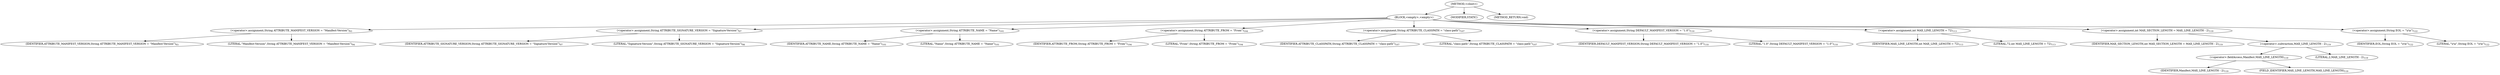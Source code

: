 digraph "&lt;clinit&gt;" {  
"2319" [label = <(METHOD,&lt;clinit&gt;)> ]
"2320" [label = <(BLOCK,&lt;empty&gt;,&lt;empty&gt;)> ]
"2321" [label = <(&lt;operator&gt;.assignment,String ATTRIBUTE_MANIFEST_VERSION = &quot;Manifest-Version&quot;)<SUB>93</SUB>> ]
"2322" [label = <(IDENTIFIER,ATTRIBUTE_MANIFEST_VERSION,String ATTRIBUTE_MANIFEST_VERSION = &quot;Manifest-Version&quot;)<SUB>93</SUB>> ]
"2323" [label = <(LITERAL,&quot;Manifest-Version&quot;,String ATTRIBUTE_MANIFEST_VERSION = &quot;Manifest-Version&quot;)<SUB>94</SUB>> ]
"2324" [label = <(&lt;operator&gt;.assignment,String ATTRIBUTE_SIGNATURE_VERSION = &quot;Signature-Version&quot;)<SUB>97</SUB>> ]
"2325" [label = <(IDENTIFIER,ATTRIBUTE_SIGNATURE_VERSION,String ATTRIBUTE_SIGNATURE_VERSION = &quot;Signature-Version&quot;)<SUB>97</SUB>> ]
"2326" [label = <(LITERAL,&quot;Signature-Version&quot;,String ATTRIBUTE_SIGNATURE_VERSION = &quot;Signature-Version&quot;)<SUB>98</SUB>> ]
"2327" [label = <(&lt;operator&gt;.assignment,String ATTRIBUTE_NAME = &quot;Name&quot;)<SUB>101</SUB>> ]
"2328" [label = <(IDENTIFIER,ATTRIBUTE_NAME,String ATTRIBUTE_NAME = &quot;Name&quot;)<SUB>101</SUB>> ]
"2329" [label = <(LITERAL,&quot;Name&quot;,String ATTRIBUTE_NAME = &quot;Name&quot;)<SUB>101</SUB>> ]
"2330" [label = <(&lt;operator&gt;.assignment,String ATTRIBUTE_FROM = &quot;From&quot;)<SUB>104</SUB>> ]
"2331" [label = <(IDENTIFIER,ATTRIBUTE_FROM,String ATTRIBUTE_FROM = &quot;From&quot;)<SUB>104</SUB>> ]
"2332" [label = <(LITERAL,&quot;From&quot;,String ATTRIBUTE_FROM = &quot;From&quot;)<SUB>104</SUB>> ]
"2333" [label = <(&lt;operator&gt;.assignment,String ATTRIBUTE_CLASSPATH = &quot;class-path&quot;)<SUB>107</SUB>> ]
"2334" [label = <(IDENTIFIER,ATTRIBUTE_CLASSPATH,String ATTRIBUTE_CLASSPATH = &quot;class-path&quot;)<SUB>107</SUB>> ]
"2335" [label = <(LITERAL,&quot;class-path&quot;,String ATTRIBUTE_CLASSPATH = &quot;class-path&quot;)<SUB>107</SUB>> ]
"2336" [label = <(&lt;operator&gt;.assignment,String DEFAULT_MANIFEST_VERSION = &quot;1.0&quot;)<SUB>110</SUB>> ]
"2337" [label = <(IDENTIFIER,DEFAULT_MANIFEST_VERSION,String DEFAULT_MANIFEST_VERSION = &quot;1.0&quot;)<SUB>110</SUB>> ]
"2338" [label = <(LITERAL,&quot;1.0&quot;,String DEFAULT_MANIFEST_VERSION = &quot;1.0&quot;)<SUB>110</SUB>> ]
"2339" [label = <(&lt;operator&gt;.assignment,int MAX_LINE_LENGTH = 72)<SUB>113</SUB>> ]
"2340" [label = <(IDENTIFIER,MAX_LINE_LENGTH,int MAX_LINE_LENGTH = 72)<SUB>113</SUB>> ]
"2341" [label = <(LITERAL,72,int MAX_LINE_LENGTH = 72)<SUB>113</SUB>> ]
"2342" [label = <(&lt;operator&gt;.assignment,int MAX_SECTION_LENGTH = MAX_LINE_LENGTH - 2)<SUB>119</SUB>> ]
"2343" [label = <(IDENTIFIER,MAX_SECTION_LENGTH,int MAX_SECTION_LENGTH = MAX_LINE_LENGTH - 2)<SUB>119</SUB>> ]
"2344" [label = <(&lt;operator&gt;.subtraction,MAX_LINE_LENGTH - 2)<SUB>119</SUB>> ]
"2345" [label = <(&lt;operator&gt;.fieldAccess,Manifest.MAX_LINE_LENGTH)<SUB>119</SUB>> ]
"2346" [label = <(IDENTIFIER,Manifest,MAX_LINE_LENGTH - 2)<SUB>119</SUB>> ]
"2347" [label = <(FIELD_IDENTIFIER,MAX_LINE_LENGTH,MAX_LINE_LENGTH)<SUB>119</SUB>> ]
"2348" [label = <(LITERAL,2,MAX_LINE_LENGTH - 2)<SUB>119</SUB>> ]
"2349" [label = <(&lt;operator&gt;.assignment,String EOL = &quot;\r\n&quot;)<SUB>122</SUB>> ]
"2350" [label = <(IDENTIFIER,EOL,String EOL = &quot;\r\n&quot;)<SUB>122</SUB>> ]
"2351" [label = <(LITERAL,&quot;\r\n&quot;,String EOL = &quot;\r\n&quot;)<SUB>122</SUB>> ]
"2352" [label = <(MODIFIER,STATIC)> ]
"2353" [label = <(METHOD_RETURN,void)> ]
  "2319" -> "2320" 
  "2319" -> "2352" 
  "2319" -> "2353" 
  "2320" -> "2321" 
  "2320" -> "2324" 
  "2320" -> "2327" 
  "2320" -> "2330" 
  "2320" -> "2333" 
  "2320" -> "2336" 
  "2320" -> "2339" 
  "2320" -> "2342" 
  "2320" -> "2349" 
  "2321" -> "2322" 
  "2321" -> "2323" 
  "2324" -> "2325" 
  "2324" -> "2326" 
  "2327" -> "2328" 
  "2327" -> "2329" 
  "2330" -> "2331" 
  "2330" -> "2332" 
  "2333" -> "2334" 
  "2333" -> "2335" 
  "2336" -> "2337" 
  "2336" -> "2338" 
  "2339" -> "2340" 
  "2339" -> "2341" 
  "2342" -> "2343" 
  "2342" -> "2344" 
  "2344" -> "2345" 
  "2344" -> "2348" 
  "2345" -> "2346" 
  "2345" -> "2347" 
  "2349" -> "2350" 
  "2349" -> "2351" 
}
